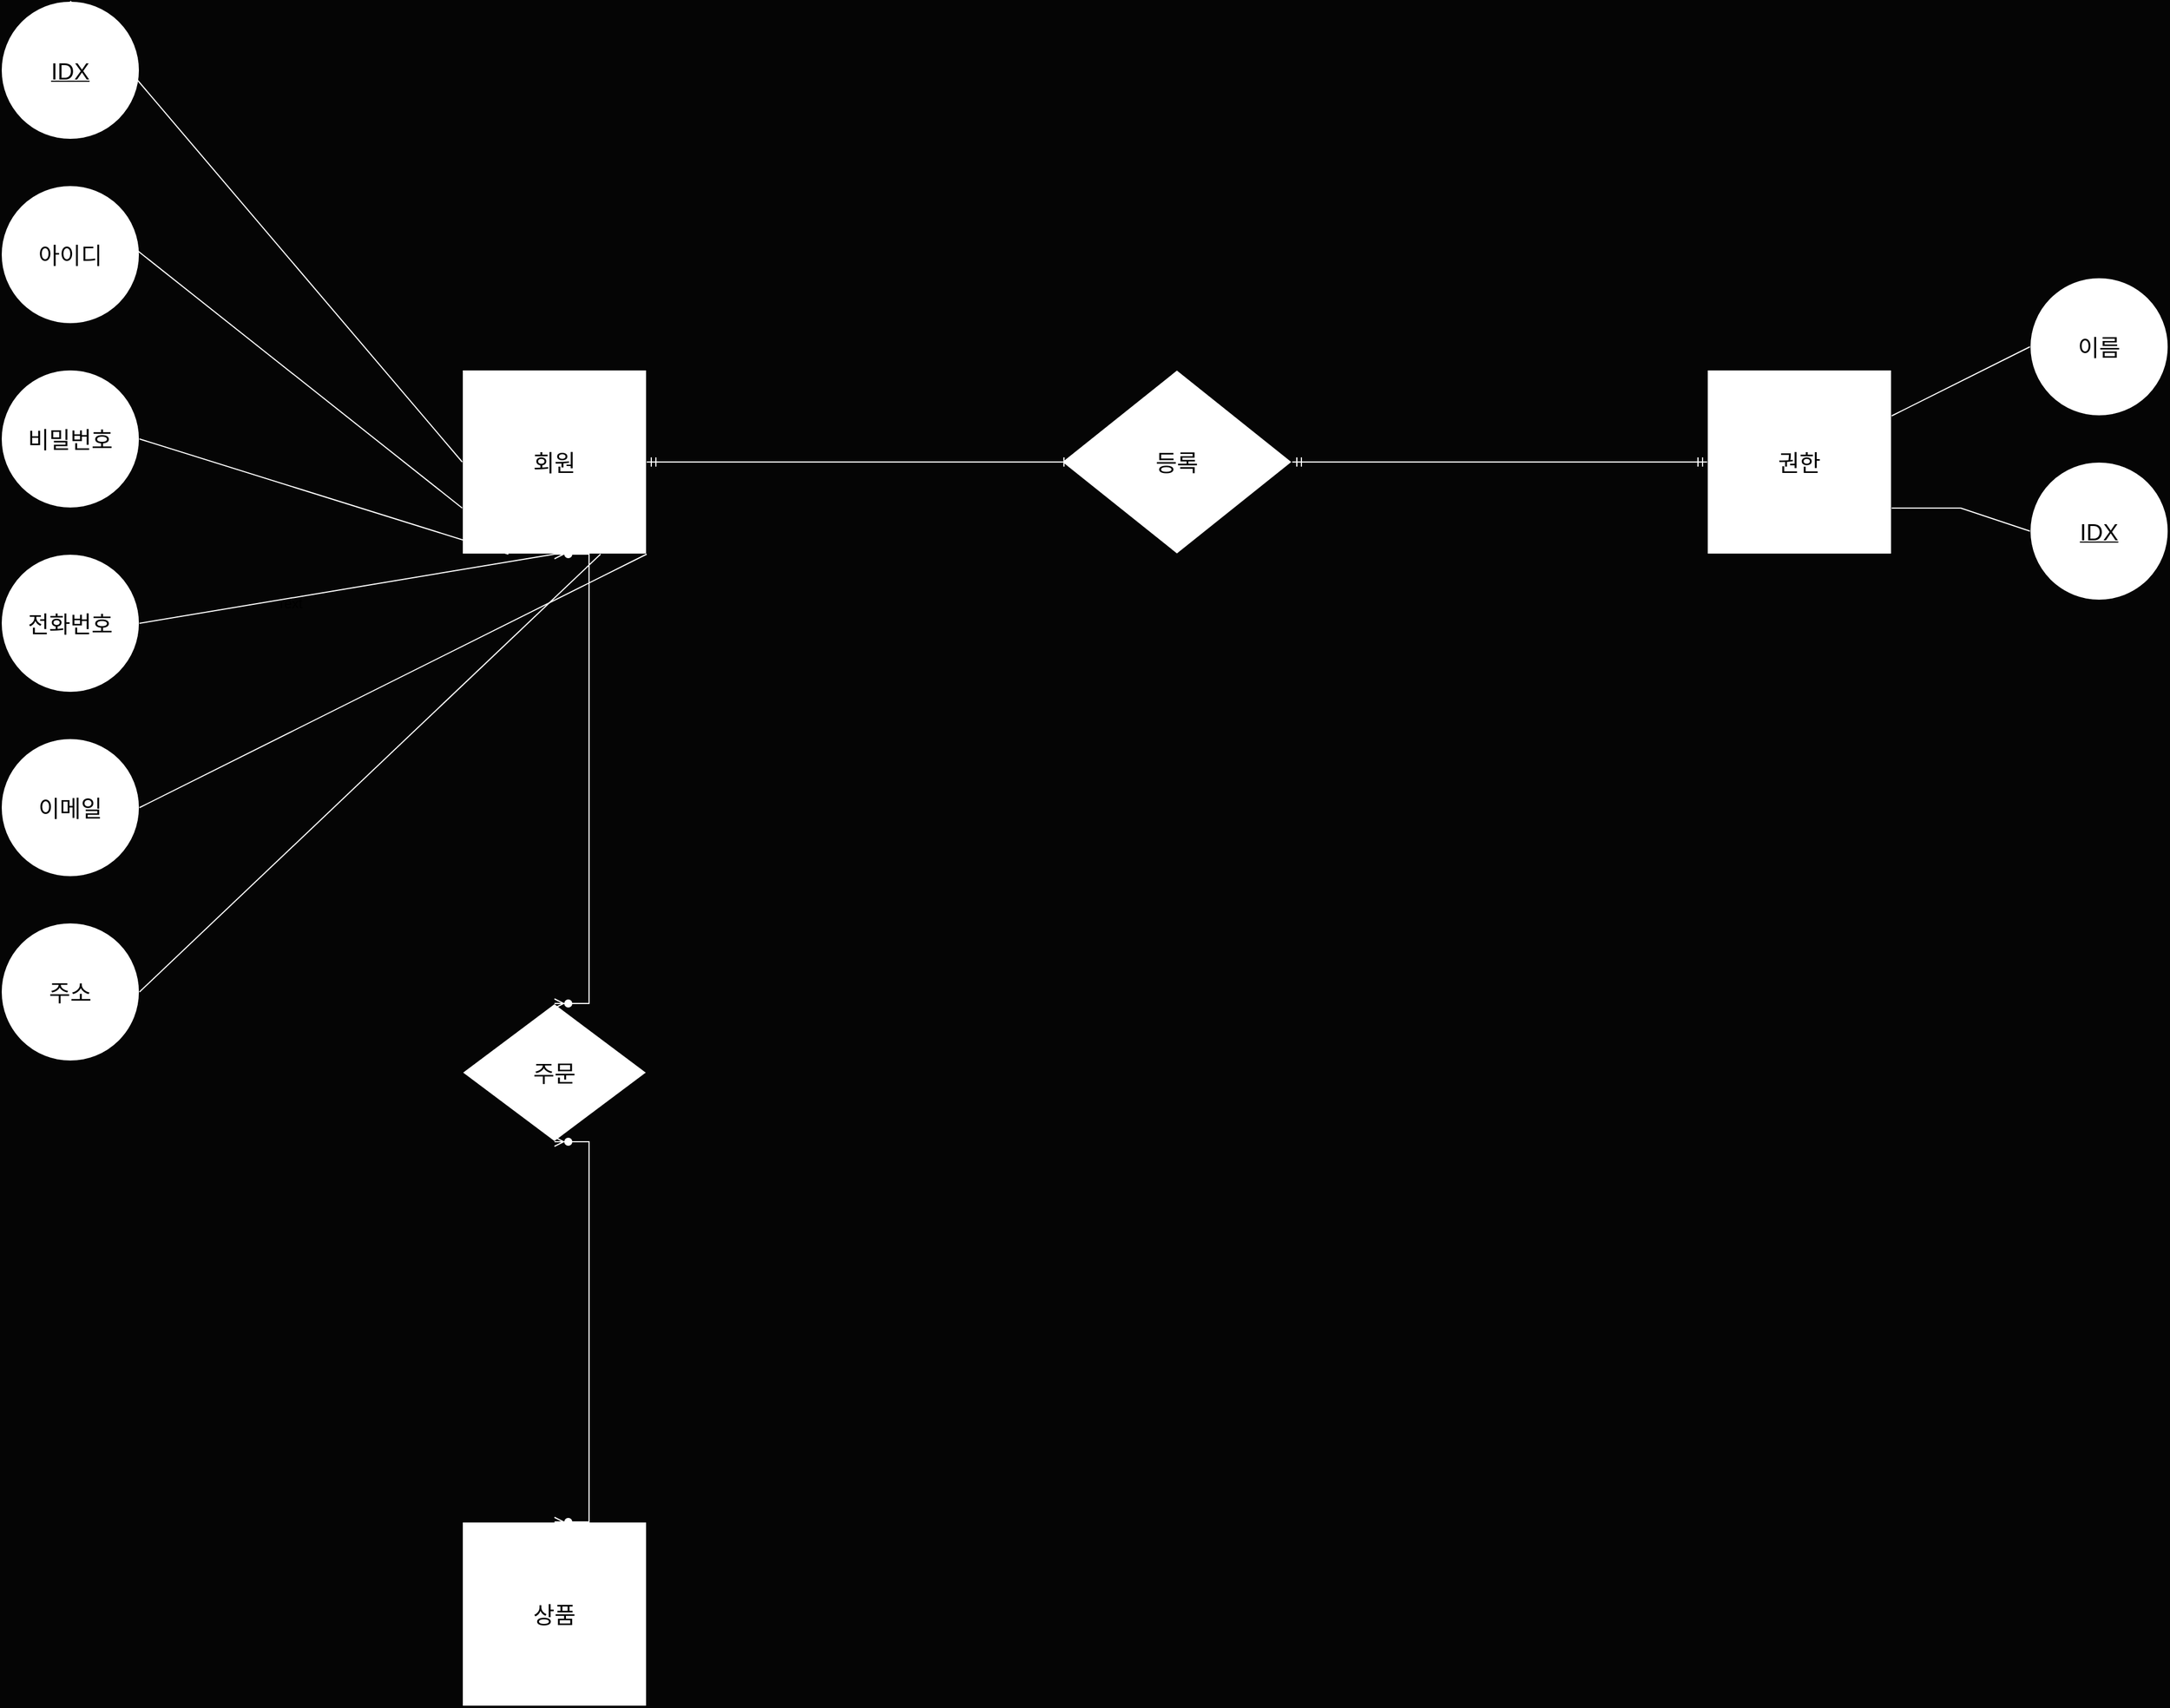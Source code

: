 <mxfile version="22.1.22" type="embed">
  <diagram id="23iRSUPoRavnBvh4doch" name="Page-1">
    <mxGraphModel dx="8814" dy="12789" grid="1" gridSize="10" guides="1" tooltips="1" connect="1" arrows="1" fold="1" page="0" pageScale="1" pageWidth="827" pageHeight="1169" background="#050505" math="0" shadow="0">
      <root>
        <mxCell id="0" />
        <mxCell id="1" parent="0" />
        <mxCell id="36" value="&lt;font style=&quot;font-size: 20px;&quot;&gt;회원&lt;/font&gt;" style="whiteSpace=wrap;html=1;align=center;" vertex="1" parent="1">
          <mxGeometry x="-6920" y="-11520" width="160" height="160" as="geometry" />
        </mxCell>
        <mxCell id="37" value="&lt;font style=&quot;font-size: 20px;&quot;&gt;IDX&lt;/font&gt;" style="ellipse;whiteSpace=wrap;html=1;align=center;fontStyle=4;" vertex="1" parent="1">
          <mxGeometry x="-7320" y="-11840" width="120" height="120" as="geometry" />
        </mxCell>
        <mxCell id="38" value="&lt;font style=&quot;font-size: 20px;&quot;&gt;아이디&lt;/font&gt;" style="ellipse;whiteSpace=wrap;html=1;align=center;" vertex="1" parent="1">
          <mxGeometry x="-7320" y="-11680" width="120" height="120" as="geometry" />
        </mxCell>
        <mxCell id="39" value="&lt;font style=&quot;font-size: 20px;&quot;&gt;비밀번호&lt;/font&gt;" style="ellipse;whiteSpace=wrap;html=1;align=center;" vertex="1" parent="1">
          <mxGeometry x="-7320" y="-11520" width="120" height="120" as="geometry" />
        </mxCell>
        <mxCell id="40" value="&lt;font style=&quot;font-size: 20px;&quot;&gt;전화번호&lt;/font&gt;" style="ellipse;whiteSpace=wrap;html=1;align=center;" vertex="1" parent="1">
          <mxGeometry x="-7320" y="-11360" width="120" height="120" as="geometry" />
        </mxCell>
        <mxCell id="41" value="&lt;font style=&quot;font-size: 20px;&quot;&gt;이메일&lt;/font&gt;" style="ellipse;whiteSpace=wrap;html=1;align=center;" vertex="1" parent="1">
          <mxGeometry x="-7320" y="-11200" width="120" height="120" as="geometry" />
        </mxCell>
        <mxCell id="42" value="&lt;font style=&quot;font-size: 20px;&quot;&gt;주소&lt;/font&gt;" style="ellipse;whiteSpace=wrap;html=1;align=center;" vertex="1" parent="1">
          <mxGeometry x="-7320" y="-11040" width="120" height="120" as="geometry" />
        </mxCell>
        <mxCell id="44" value="Text" style="text;html=1;align=center;verticalAlign=middle;resizable=0;points=[];autosize=1;strokeColor=none;fillColor=none;" vertex="1" parent="1">
          <mxGeometry x="-7095" y="-11332" width="50" height="30" as="geometry" />
        </mxCell>
        <mxCell id="45" value="" style="endArrow=none;html=1;rounded=0;exitX=0.5;exitY=0;exitDx=0;exitDy=0;entryX=0;entryY=0.5;entryDx=0;entryDy=0;strokeColor=#FFFFFF;" edge="1" parent="1" source="37" target="36">
          <mxGeometry relative="1" as="geometry">
            <mxPoint x="-6970" y="-11370" as="sourcePoint" />
            <mxPoint x="-6810" y="-11370" as="targetPoint" />
          </mxGeometry>
        </mxCell>
        <mxCell id="47" value="" style="endArrow=none;html=1;rounded=0;entryX=0;entryY=0.75;entryDx=0;entryDy=0;strokeColor=#FFFFFF;exitX=0.917;exitY=0.417;exitDx=0;exitDy=0;exitPerimeter=0;" edge="1" parent="1" source="38" target="36">
          <mxGeometry relative="1" as="geometry">
            <mxPoint x="-7200" y="-11610" as="sourcePoint" />
            <mxPoint x="-6775" y="-11440" as="targetPoint" />
          </mxGeometry>
        </mxCell>
        <mxCell id="48" value="" style="endArrow=none;html=1;rounded=0;exitX=1;exitY=0.5;exitDx=0;exitDy=0;entryX=0.25;entryY=1;entryDx=0;entryDy=0;strokeColor=#FFFFFF;" edge="1" parent="1" source="39" target="36">
          <mxGeometry relative="1" as="geometry">
            <mxPoint x="-6940" y="-11280" as="sourcePoint" />
            <mxPoint x="-6765" y="-11400" as="targetPoint" />
          </mxGeometry>
        </mxCell>
        <mxCell id="50" value="" style="endArrow=none;html=1;rounded=0;exitX=1;exitY=0.5;exitDx=0;exitDy=0;entryX=0.5;entryY=1;entryDx=0;entryDy=0;strokeColor=#FFFFFF;" edge="1" parent="1" source="40" target="36">
          <mxGeometry relative="1" as="geometry">
            <mxPoint x="-6780" y="-11280" as="sourcePoint" />
            <mxPoint x="-6730" y="-11360" as="targetPoint" />
          </mxGeometry>
        </mxCell>
        <mxCell id="52" value="" style="endArrow=none;html=1;rounded=0;exitX=1;exitY=0.5;exitDx=0;exitDy=0;entryX=1;entryY=1;entryDx=0;entryDy=0;strokeColor=#FFFFFF;" edge="1" parent="1" source="41" target="36">
          <mxGeometry relative="1" as="geometry">
            <mxPoint x="-6620" y="-11280" as="sourcePoint" />
            <mxPoint x="-6690" y="-11360" as="targetPoint" />
          </mxGeometry>
        </mxCell>
        <mxCell id="54" value="" style="endArrow=none;html=1;rounded=0;exitX=0.75;exitY=1;exitDx=0;exitDy=0;entryX=1;entryY=0.5;entryDx=0;entryDy=0;strokeColor=#FFFFFF;" edge="1" parent="1" source="36" target="42">
          <mxGeometry relative="1" as="geometry">
            <mxPoint x="-6820" y="-10900" as="sourcePoint" />
            <mxPoint x="-7120" y="-11060" as="targetPoint" />
          </mxGeometry>
        </mxCell>
        <mxCell id="55" value="&lt;font style=&quot;font-size: 20px;&quot;&gt;등록&lt;/font&gt;" style="shape=rhombus;perimeter=rhombusPerimeter;whiteSpace=wrap;html=1;align=center;" vertex="1" parent="1">
          <mxGeometry x="-6400" y="-11520" width="200" height="160" as="geometry" />
        </mxCell>
        <mxCell id="57" value="&lt;span style=&quot;font-size: 20px;&quot;&gt;권한&lt;/span&gt;" style="whiteSpace=wrap;html=1;align=center;" vertex="1" parent="1">
          <mxGeometry x="-5840" y="-11520" width="160" height="160" as="geometry" />
        </mxCell>
        <mxCell id="58" value="&lt;font style=&quot;font-size: 20px;&quot;&gt;IDX&lt;/font&gt;" style="ellipse;whiteSpace=wrap;html=1;align=center;fontStyle=4;" vertex="1" parent="1">
          <mxGeometry x="-5560" y="-11440" width="120" height="120" as="geometry" />
        </mxCell>
        <mxCell id="59" value="&lt;font style=&quot;font-size: 20px;&quot;&gt;이름&lt;/font&gt;" style="ellipse;whiteSpace=wrap;html=1;align=center;" vertex="1" parent="1">
          <mxGeometry x="-5560" y="-11600" width="120" height="120" as="geometry" />
        </mxCell>
        <mxCell id="62" value="" style="endArrow=none;html=1;rounded=0;entryX=1;entryY=0.75;entryDx=0;entryDy=0;strokeColor=#FFFFFF;exitX=0;exitY=0.5;exitDx=0;exitDy=0;" edge="1" parent="1" source="58" target="57">
          <mxGeometry relative="1" as="geometry">
            <mxPoint x="-5640" y="-11360" as="sourcePoint" />
            <mxPoint x="-5610" y="-11438.33" as="targetPoint" />
            <Array as="points">
              <mxPoint x="-5620" y="-11400" />
            </Array>
          </mxGeometry>
        </mxCell>
        <mxCell id="64" value="" style="endArrow=none;html=1;rounded=0;entryX=1;entryY=0.25;entryDx=0;entryDy=0;strokeColor=#FFFFFF;exitX=0;exitY=0.5;exitDx=0;exitDy=0;" edge="1" parent="1" source="59" target="57">
          <mxGeometry relative="1" as="geometry">
            <mxPoint x="-5620" y="-11520" as="sourcePoint" />
            <mxPoint x="-5640" y="-11598.33" as="targetPoint" />
          </mxGeometry>
        </mxCell>
        <mxCell id="68" value="&lt;font style=&quot;font-size: 20px;&quot;&gt;상품&lt;/font&gt;" style="whiteSpace=wrap;html=1;align=center;" vertex="1" parent="1">
          <mxGeometry x="-6920" y="-10520" width="160" height="160" as="geometry" />
        </mxCell>
        <mxCell id="70" value="&lt;font style=&quot;font-size: 20px;&quot;&gt;주문&lt;/font&gt;" style="shape=rhombus;perimeter=rhombusPerimeter;whiteSpace=wrap;html=1;align=center;" vertex="1" parent="1">
          <mxGeometry x="-6920" y="-10970" width="160" height="120" as="geometry" />
        </mxCell>
        <mxCell id="74" value="" style="edgeStyle=entityRelationEdgeStyle;fontSize=12;html=1;endArrow=ERmandOne;startArrow=ERmandOne;rounded=0;exitX=1;exitY=0.5;exitDx=0;exitDy=0;strokeColor=#FFFFFF;" edge="1" parent="1" source="36">
          <mxGeometry width="100" height="100" relative="1" as="geometry">
            <mxPoint x="-6490" y="-11340" as="sourcePoint" />
            <mxPoint x="-6390" y="-11440" as="targetPoint" />
          </mxGeometry>
        </mxCell>
        <mxCell id="77" value="" style="edgeStyle=entityRelationEdgeStyle;fontSize=12;html=1;endArrow=ERmandOne;startArrow=ERmandOne;rounded=0;strokeColor=#FFFFFF;" edge="1" parent="1" source="55" target="57">
          <mxGeometry width="100" height="100" relative="1" as="geometry">
            <mxPoint x="-6070" y="-11290" as="sourcePoint" />
            <mxPoint x="-5970" y="-11390" as="targetPoint" />
          </mxGeometry>
        </mxCell>
        <mxCell id="79" value="" style="edgeStyle=entityRelationEdgeStyle;fontSize=12;html=1;endArrow=ERzeroToMany;endFill=1;startArrow=ERzeroToMany;rounded=0;entryX=0.5;entryY=1;entryDx=0;entryDy=0;exitX=0.5;exitY=0;exitDx=0;exitDy=0;strokeColor=#FFFFFF;" edge="1" parent="1" source="70" target="36">
          <mxGeometry width="100" height="100" relative="1" as="geometry">
            <mxPoint x="-6790" y="-11040" as="sourcePoint" />
            <mxPoint x="-6690" y="-11140" as="targetPoint" />
            <Array as="points">
              <mxPoint x="-6820" y="-11360" />
            </Array>
          </mxGeometry>
        </mxCell>
        <mxCell id="80" value="" style="edgeStyle=entityRelationEdgeStyle;fontSize=12;html=1;endArrow=ERzeroToMany;endFill=1;startArrow=ERzeroToMany;rounded=0;entryX=0.5;entryY=1;entryDx=0;entryDy=0;exitX=0.5;exitY=0;exitDx=0;exitDy=0;strokeColor=#FFFFFF;" edge="1" parent="1" source="68" target="70">
          <mxGeometry width="100" height="100" relative="1" as="geometry">
            <mxPoint x="-6960" y="-10640" as="sourcePoint" />
            <mxPoint x="-6860" y="-10740" as="targetPoint" />
          </mxGeometry>
        </mxCell>
      </root>
    </mxGraphModel>
  </diagram>
</mxfile>
